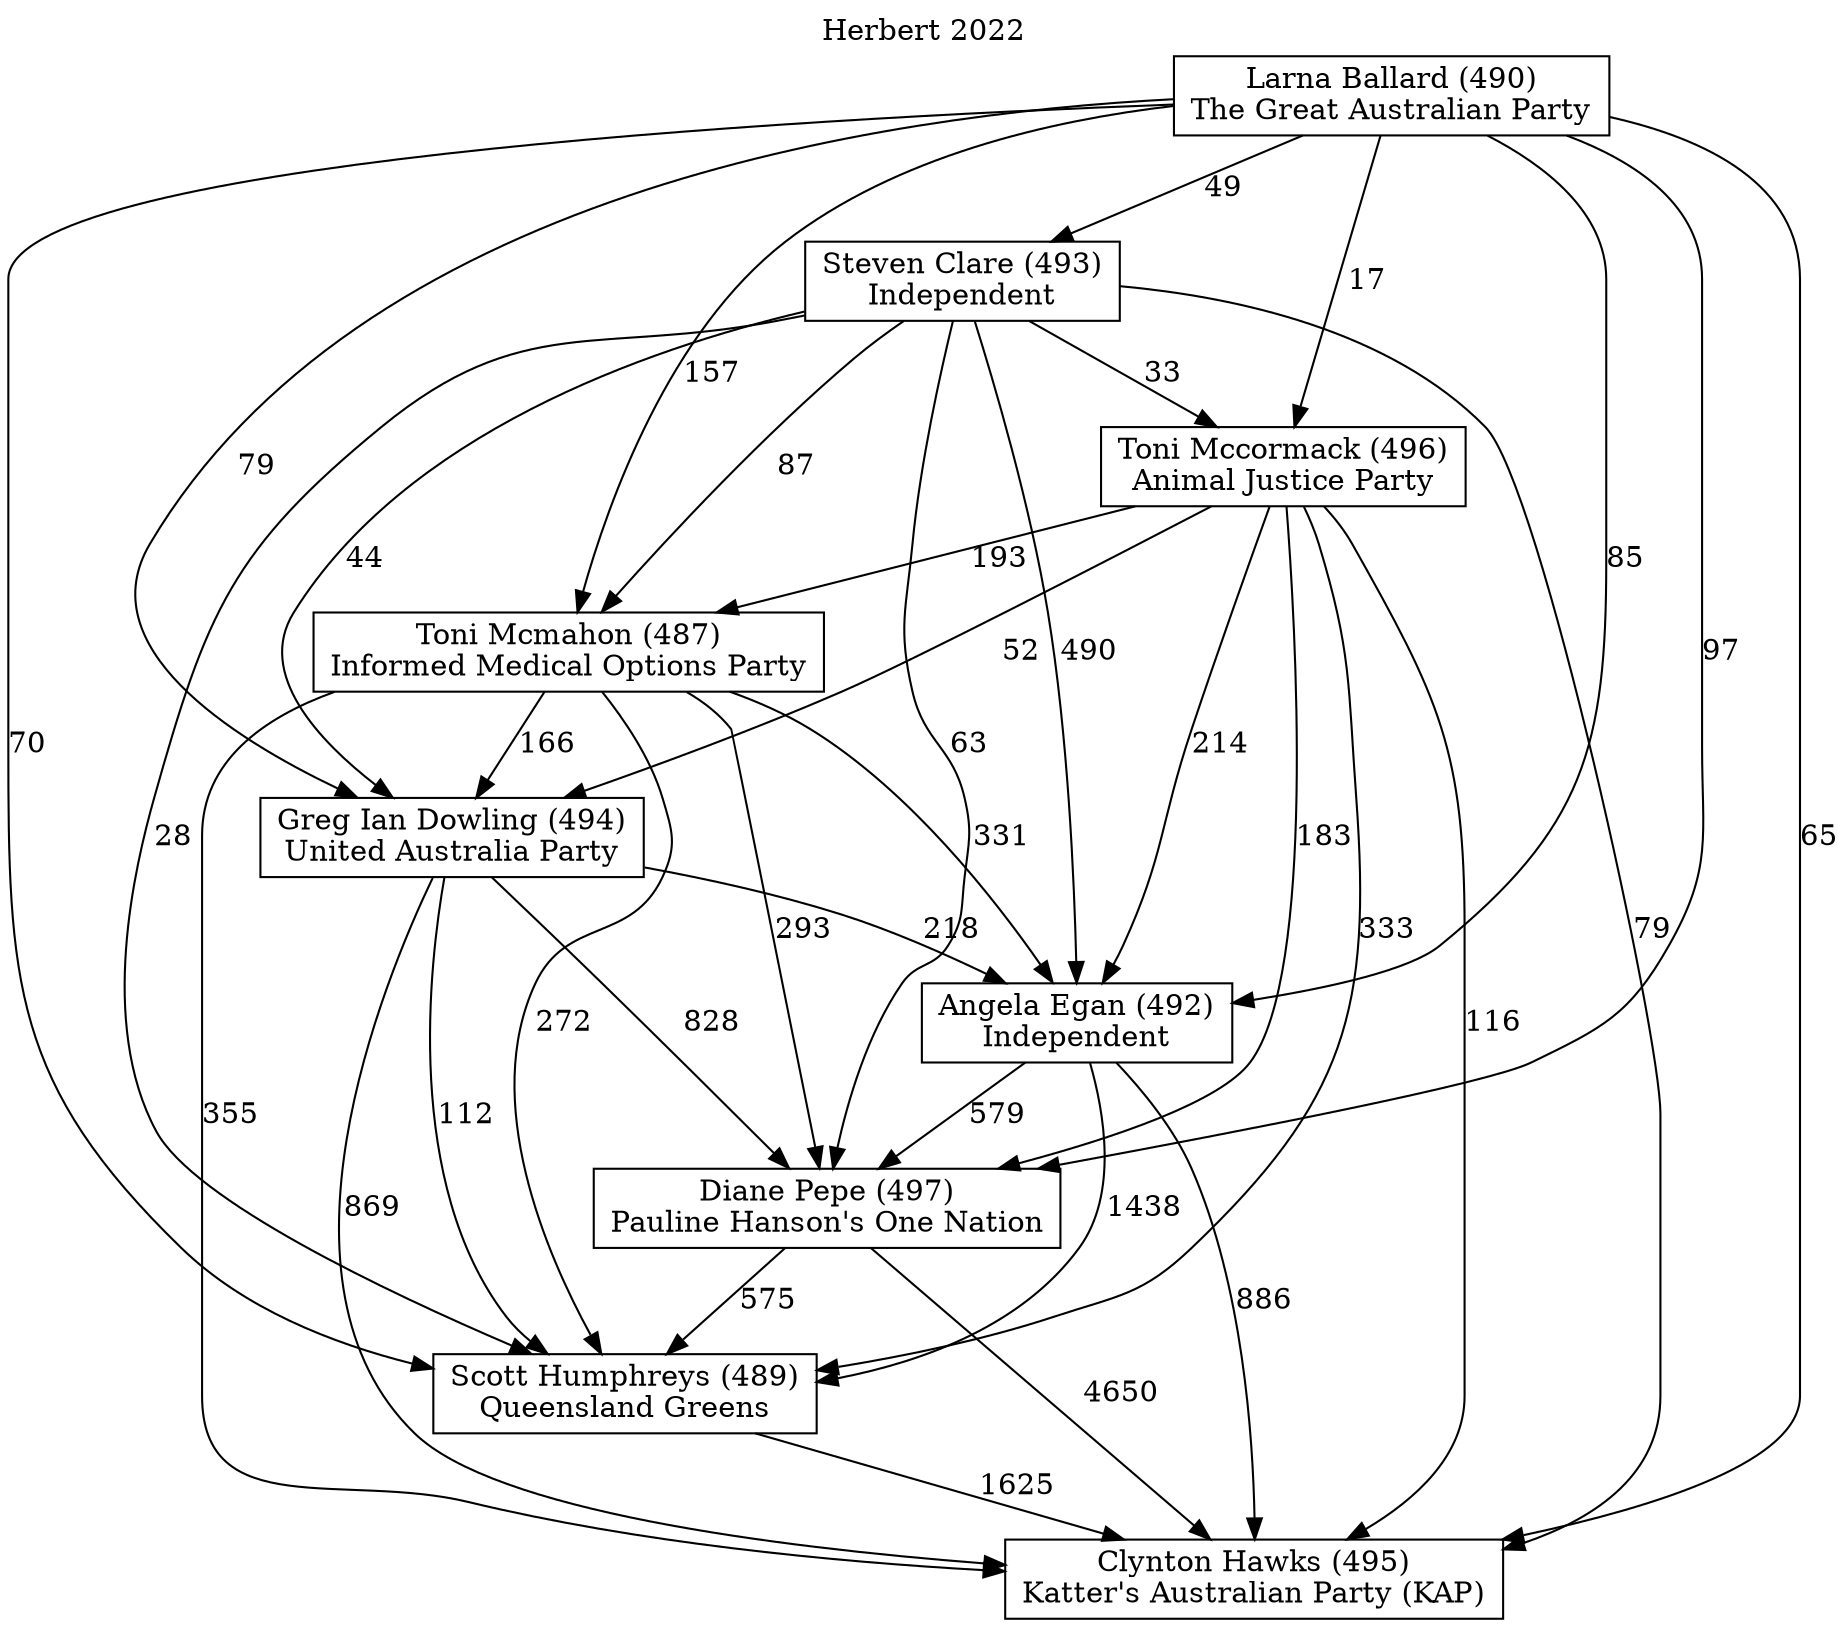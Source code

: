// House preference flow
digraph "Clynton Hawks (495)_Herbert_2022" {
	graph [label="Herbert 2022" labelloc=t mclimit=2]
	node [shape=box]
	"Clynton Hawks (495)" [label="Clynton Hawks (495)
Katter's Australian Party (KAP)"]
	"Scott Humphreys (489)" [label="Scott Humphreys (489)
Queensland Greens"]
	"Diane Pepe (497)" [label="Diane Pepe (497)
Pauline Hanson's One Nation"]
	"Angela Egan (492)" [label="Angela Egan (492)
Independent"]
	"Greg Ian Dowling (494)" [label="Greg Ian Dowling (494)
United Australia Party"]
	"Toni Mcmahon (487)" [label="Toni Mcmahon (487)
Informed Medical Options Party"]
	"Toni Mccormack (496)" [label="Toni Mccormack (496)
Animal Justice Party"]
	"Steven Clare (493)" [label="Steven Clare (493)
Independent"]
	"Larna Ballard (490)" [label="Larna Ballard (490)
The Great Australian Party"]
	"Scott Humphreys (489)" -> "Clynton Hawks (495)" [label=1625]
	"Diane Pepe (497)" -> "Scott Humphreys (489)" [label=575]
	"Angela Egan (492)" -> "Diane Pepe (497)" [label=579]
	"Greg Ian Dowling (494)" -> "Angela Egan (492)" [label=218]
	"Toni Mcmahon (487)" -> "Greg Ian Dowling (494)" [label=166]
	"Toni Mccormack (496)" -> "Toni Mcmahon (487)" [label=193]
	"Steven Clare (493)" -> "Toni Mccormack (496)" [label=33]
	"Larna Ballard (490)" -> "Steven Clare (493)" [label=49]
	"Diane Pepe (497)" -> "Clynton Hawks (495)" [label=4650]
	"Angela Egan (492)" -> "Clynton Hawks (495)" [label=886]
	"Greg Ian Dowling (494)" -> "Clynton Hawks (495)" [label=869]
	"Toni Mcmahon (487)" -> "Clynton Hawks (495)" [label=355]
	"Toni Mccormack (496)" -> "Clynton Hawks (495)" [label=116]
	"Steven Clare (493)" -> "Clynton Hawks (495)" [label=79]
	"Larna Ballard (490)" -> "Clynton Hawks (495)" [label=65]
	"Larna Ballard (490)" -> "Toni Mccormack (496)" [label=17]
	"Steven Clare (493)" -> "Toni Mcmahon (487)" [label=87]
	"Larna Ballard (490)" -> "Toni Mcmahon (487)" [label=157]
	"Toni Mccormack (496)" -> "Greg Ian Dowling (494)" [label=52]
	"Steven Clare (493)" -> "Greg Ian Dowling (494)" [label=44]
	"Larna Ballard (490)" -> "Greg Ian Dowling (494)" [label=79]
	"Toni Mcmahon (487)" -> "Angela Egan (492)" [label=331]
	"Toni Mccormack (496)" -> "Angela Egan (492)" [label=214]
	"Steven Clare (493)" -> "Angela Egan (492)" [label=490]
	"Larna Ballard (490)" -> "Angela Egan (492)" [label=85]
	"Greg Ian Dowling (494)" -> "Diane Pepe (497)" [label=828]
	"Toni Mcmahon (487)" -> "Diane Pepe (497)" [label=293]
	"Toni Mccormack (496)" -> "Diane Pepe (497)" [label=183]
	"Steven Clare (493)" -> "Diane Pepe (497)" [label=63]
	"Larna Ballard (490)" -> "Diane Pepe (497)" [label=97]
	"Angela Egan (492)" -> "Scott Humphreys (489)" [label=1438]
	"Greg Ian Dowling (494)" -> "Scott Humphreys (489)" [label=112]
	"Toni Mcmahon (487)" -> "Scott Humphreys (489)" [label=272]
	"Toni Mccormack (496)" -> "Scott Humphreys (489)" [label=333]
	"Steven Clare (493)" -> "Scott Humphreys (489)" [label=28]
	"Larna Ballard (490)" -> "Scott Humphreys (489)" [label=70]
}
